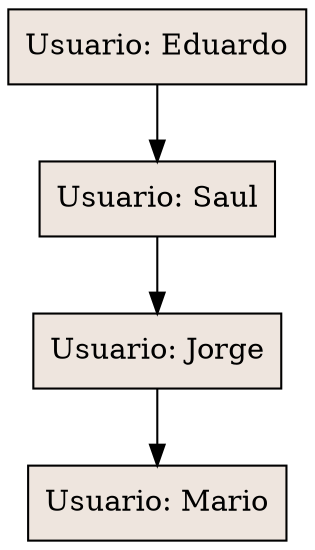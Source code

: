 digraph G{
1825273975[shape=record, style=filled, fillcolor=seashell2,label="Usuario: Eduardo"];
1825273975->7228046
7228046[shape=record, style=filled, fillcolor=seashell2,label="Usuario: Saul"];
7228046->759555966
759555966[shape=record, style=filled, fillcolor=seashell2,label="Usuario: Jorge"];
759555966->1162907670
1162907670[shape=record, style=filled, fillcolor=seashell2,label="Usuario: Mario"];
}
